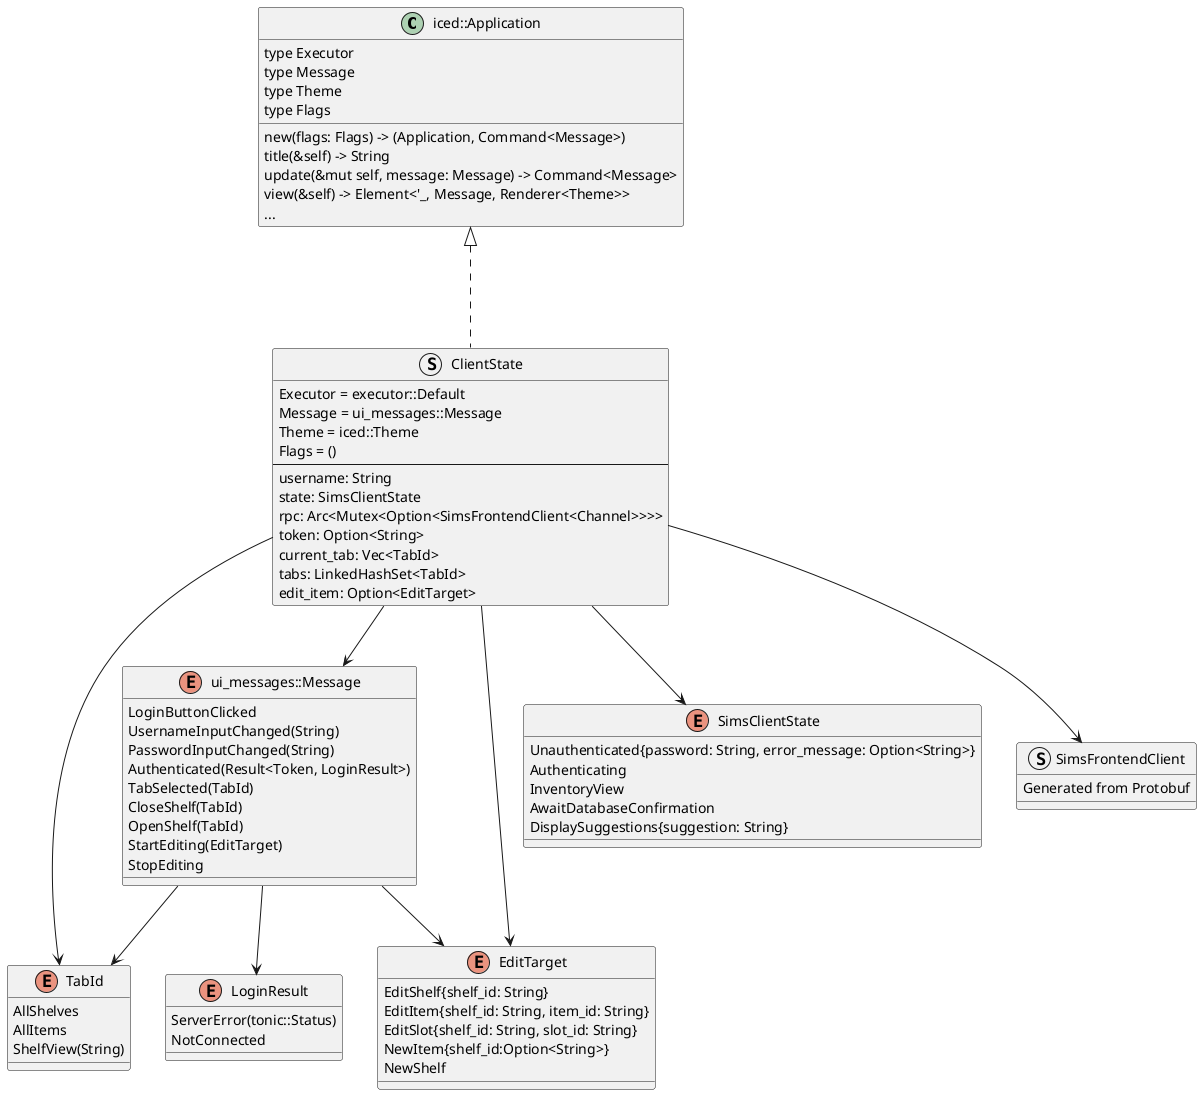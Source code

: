 @startuml
'https://plantuml.com/class-diagram

class iced::Application {
    type Executor
    type Message
    type Theme
    type Flags
    new(flags: Flags) -> (Application, Command<Message>)
    title(&self) -> String
    update(&mut self, message: Message) -> Command<Message>
    view(&self) -> Element<'_, Message, Renderer<Theme>>
    {method} ...
}

struct ClientState {
    Executor = executor::Default
    Message = ui_messages::Message
    Theme = iced::Theme
    {field} Flags = ()
    --
    username: String
    state: SimsClientState
    rpc: Arc<Mutex<Option<SimsFrontendClient<Channel>>>>
    token: Option<String>
    current_tab: Vec<TabId>
    tabs: LinkedHashSet<TabId>
    edit_item: Option<EditTarget>
}

iced::Application <|-.- ClientState

enum ui_messages::Message {
    LoginButtonClicked
    {field} UsernameInputChanged(String)
    {field} PasswordInputChanged(String)
    {field} Authenticated(Result<Token, LoginResult>)
    {field} TabSelected(TabId)
    {field} CloseShelf(TabId)
    {field} OpenShelf(TabId)
    {field} StartEditing(EditTarget)
    StopEditing
}

ClientState --> ui_messages::Message

enum TabId {
    AllShelves
    AllItems
    {field} ShelfView(String)
}
ui_messages::Message --> TabId
ClientState --> TabId

enum EditTarget {
    EditShelf{shelf_id: String}
    EditItem{shelf_id: String, item_id: String}
    EditSlot{shelf_id: String, slot_id: String}
    NewItem{shelf_id:Option<String>}
    NewShelf
}

ui_messages::Message --> EditTarget
ClientState --> EditTarget

enum SimsClientState {
    Unauthenticated{password: String, error_message: Option<String>}
    Authenticating
    InventoryView
    AwaitDatabaseConfirmation
    DisplaySuggestions{suggestion: String}
}

ClientState --> SimsClientState

enum LoginResult {
    {field} ServerError(tonic::Status)
    NotConnected
}
ui_messages::Message --> LoginResult

struct SimsFrontendClient {
    Generated from Protobuf
}

ClientState --> SimsFrontendClient
@enduml